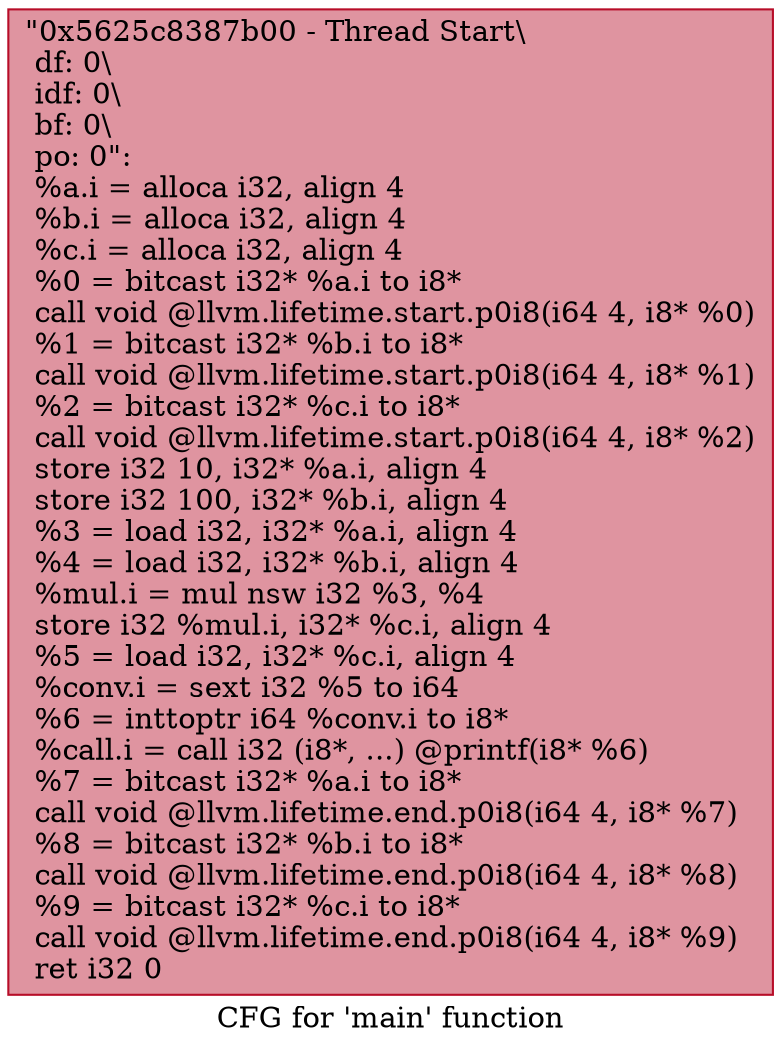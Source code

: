 digraph "CFG for 'main' function" {
	label="CFG for 'main' function";

	Node0x5625c8387b00 [shape=record,color="#b70d28ff", style=filled, fillcolor="#b70d2870",label="{\"0x5625c8387b00 - Thread Start\\\l df: 0\\\l idf: 0\\\l bf: 0\\\l po: 0\":\l  %a.i = alloca i32, align 4\l  %b.i = alloca i32, align 4\l  %c.i = alloca i32, align 4\l  %0 = bitcast i32* %a.i to i8*\l  call void @llvm.lifetime.start.p0i8(i64 4, i8* %0)\l  %1 = bitcast i32* %b.i to i8*\l  call void @llvm.lifetime.start.p0i8(i64 4, i8* %1)\l  %2 = bitcast i32* %c.i to i8*\l  call void @llvm.lifetime.start.p0i8(i64 4, i8* %2)\l  store i32 10, i32* %a.i, align 4\l  store i32 100, i32* %b.i, align 4\l  %3 = load i32, i32* %a.i, align 4\l  %4 = load i32, i32* %b.i, align 4\l  %mul.i = mul nsw i32 %3, %4\l  store i32 %mul.i, i32* %c.i, align 4\l  %5 = load i32, i32* %c.i, align 4\l  %conv.i = sext i32 %5 to i64\l  %6 = inttoptr i64 %conv.i to i8*\l  %call.i = call i32 (i8*, ...) @printf(i8* %6)\l  %7 = bitcast i32* %a.i to i8*\l  call void @llvm.lifetime.end.p0i8(i64 4, i8* %7)\l  %8 = bitcast i32* %b.i to i8*\l  call void @llvm.lifetime.end.p0i8(i64 4, i8* %8)\l  %9 = bitcast i32* %c.i to i8*\l  call void @llvm.lifetime.end.p0i8(i64 4, i8* %9)\l  ret i32 0\l}"];
}
